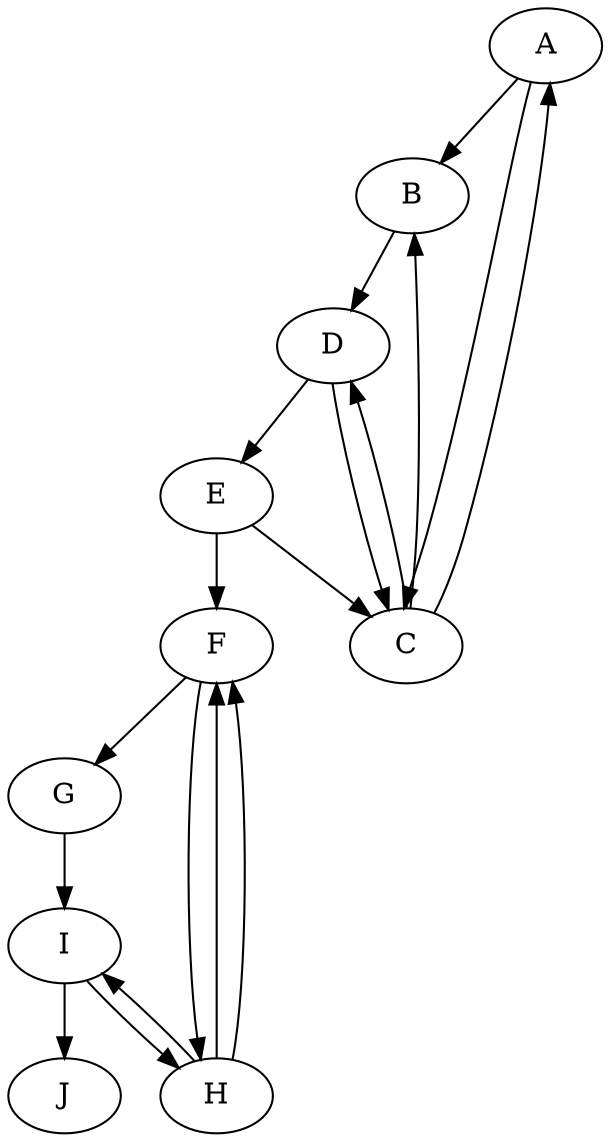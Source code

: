 digraph {
A -> B
A -> C
B -> D
C -> A
C -> B
C -> D
D -> C
D -> E
E -> C
E -> F
F -> G
F -> H
G -> I
H -> F
H -> F
H -> I
I -> H
I -> J
}